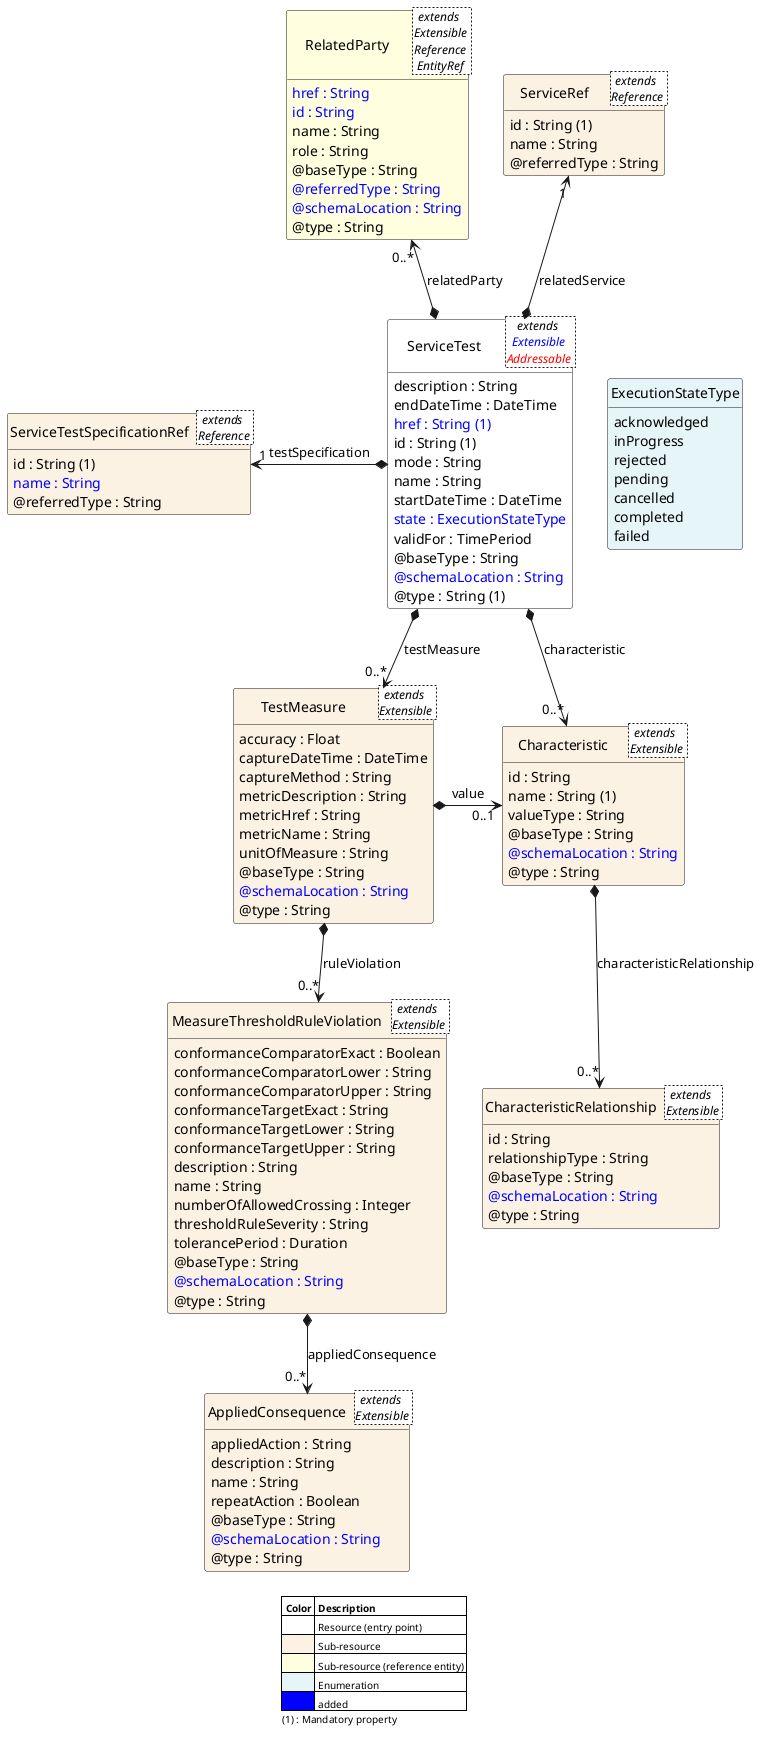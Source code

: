 @startuml
'
' Resource:  ServiceTest
' Source:    TMF653-Service_Test_Management-v5.0.0.oas.yaml
'
hide circle
hide methods
hide stereotype
show <<Enumeration>> stereotype
skinparam class {
   BorderColor<<Extension>> blue
   FontColor<<Extension>> blue
   backgroundColor<<Enumeration>> #E6F5F7
   backgroundColor<<Ref>> #FFFFE0
   backgroundColor<<Pivot>> #FFFFFFF
   backgroundColor<<Resource>> #FCF2E3
   backgroundColor<<SubResource>> #FFFFFFF
   backgroundColor<<SubResourceReference>> #FADADD
}

skinparam legend {
   borderRoundCorner 0
   borderColor red
   backgroundColor white
}

class ServiceTest <extends  \n<color:blue>Extensible \n<color:red>Addressable >  <<Pivot>> {
    description : String
    endDateTime : DateTime
    <color:blue>{field}href : String (1)
    {field}id : String (1)
    mode : String
    name : String
    startDateTime : DateTime
    <color:blue>state : ExecutionStateType
    validFor : TimePeriod
    @baseType : String
    <color:blue>@schemaLocation : String
    {field}@type : String (1)
}

class ExecutionStateType <<Enumeration>> {
    acknowledged
    inProgress
    rejected
    pending
    cancelled
    completed
    failed
}

class MeasureThresholdRuleViolation <extends  \nExtensible > <<Resource>> {
    conformanceComparatorExact : Boolean
    conformanceComparatorLower : String
    conformanceComparatorUpper : String
    conformanceTargetExact : String
    conformanceTargetLower : String
    conformanceTargetUpper : String
    description : String
    name : String
    numberOfAllowedCrossing : Integer
    thresholdRuleSeverity : String
    tolerancePeriod : Duration
    @baseType : String
    <color:blue>@schemaLocation : String
    @type : String
}

class AppliedConsequence <extends  \nExtensible > <<Resource>> {
    appliedAction : String
    description : String
    name : String
    repeatAction : Boolean
    @baseType : String
    <color:blue>@schemaLocation : String
    @type : String
}

class ServiceTestSpecificationRef <extends  \nReference > <<Resource>> {
    {field}id : String (1)
    <color:blue>name : String
    @referredType : String
}

class CharacteristicRelationship <extends  \nExtensible > <<Resource>> {
    id : String
    relationshipType : String
    @baseType : String
    <color:blue>@schemaLocation : String
    @type : String
}

class Characteristic <extends  \nExtensible > <<Resource>> {
    id : String
    {field}name : String (1)
    valueType : String
    @baseType : String
    <color:blue>@schemaLocation : String
    @type : String
}

class RelatedParty <extends  \nExtensible \nReference \nEntityRef >  <<Ref>> {
    <color:blue>href : String
    <color:blue>id : String
    name : String
    role : String
    @baseType : String
    <color:blue>@referredType : String
    <color:blue>@schemaLocation : String
    @type : String
}

class TestMeasure <extends  \nExtensible > <<Resource>> {
    accuracy : Float
    captureDateTime : DateTime
    captureMethod : String
    metricDescription : String
    metricHref : String
    metricName : String
    unitOfMeasure : String
    @baseType : String
    <color:blue>@schemaLocation : String
    @type : String
}

class ServiceRef <extends  \nReference > <<Resource>> {
    {field}id : String (1)
    name : String
    @referredType : String
}

ServiceTest *-->  "0..*" TestMeasure : testMeasure

TestMeasure *-right-> "0..1" Characteristic : value

ServiceTest *-->  "0..*" Characteristic : characteristic

ServiceTest -right[hidden]-> ExecutionStateType

TestMeasure *-->  "0..*" MeasureThresholdRuleViolation : ruleViolation

ServiceTest *-left-> "1" ServiceTestSpecificationRef : testSpecification

RelatedParty "0..*" <--* ServiceTest : relatedParty

ServiceRef "1" <--* ServiceTest : relatedService

MeasureThresholdRuleViolation *-->  "0..*" AppliedConsequence : appliedConsequence

Characteristic *-->  "0..*" CharacteristicRelationship : characteristicRelationship




skinparam legendBackgroundColor #transparent
skinparam legendBorderColor #transparent

legend
   |= <size:10>Color |= <size:10>Description |
   | <#FFFFFFF> | <size:10>Resource (entry point) |
   | <#FCF2E3> | <size:10>Sub-resource |
   | <#FFFFE0> | <size:10>Sub-resource (reference entity) |
   | <#E6F5F7> | <size:10>Enumeration |
   | <#blue> | <size:10>added |
 <size:10>(1) : Mandatory property
endlegend

@enduml
